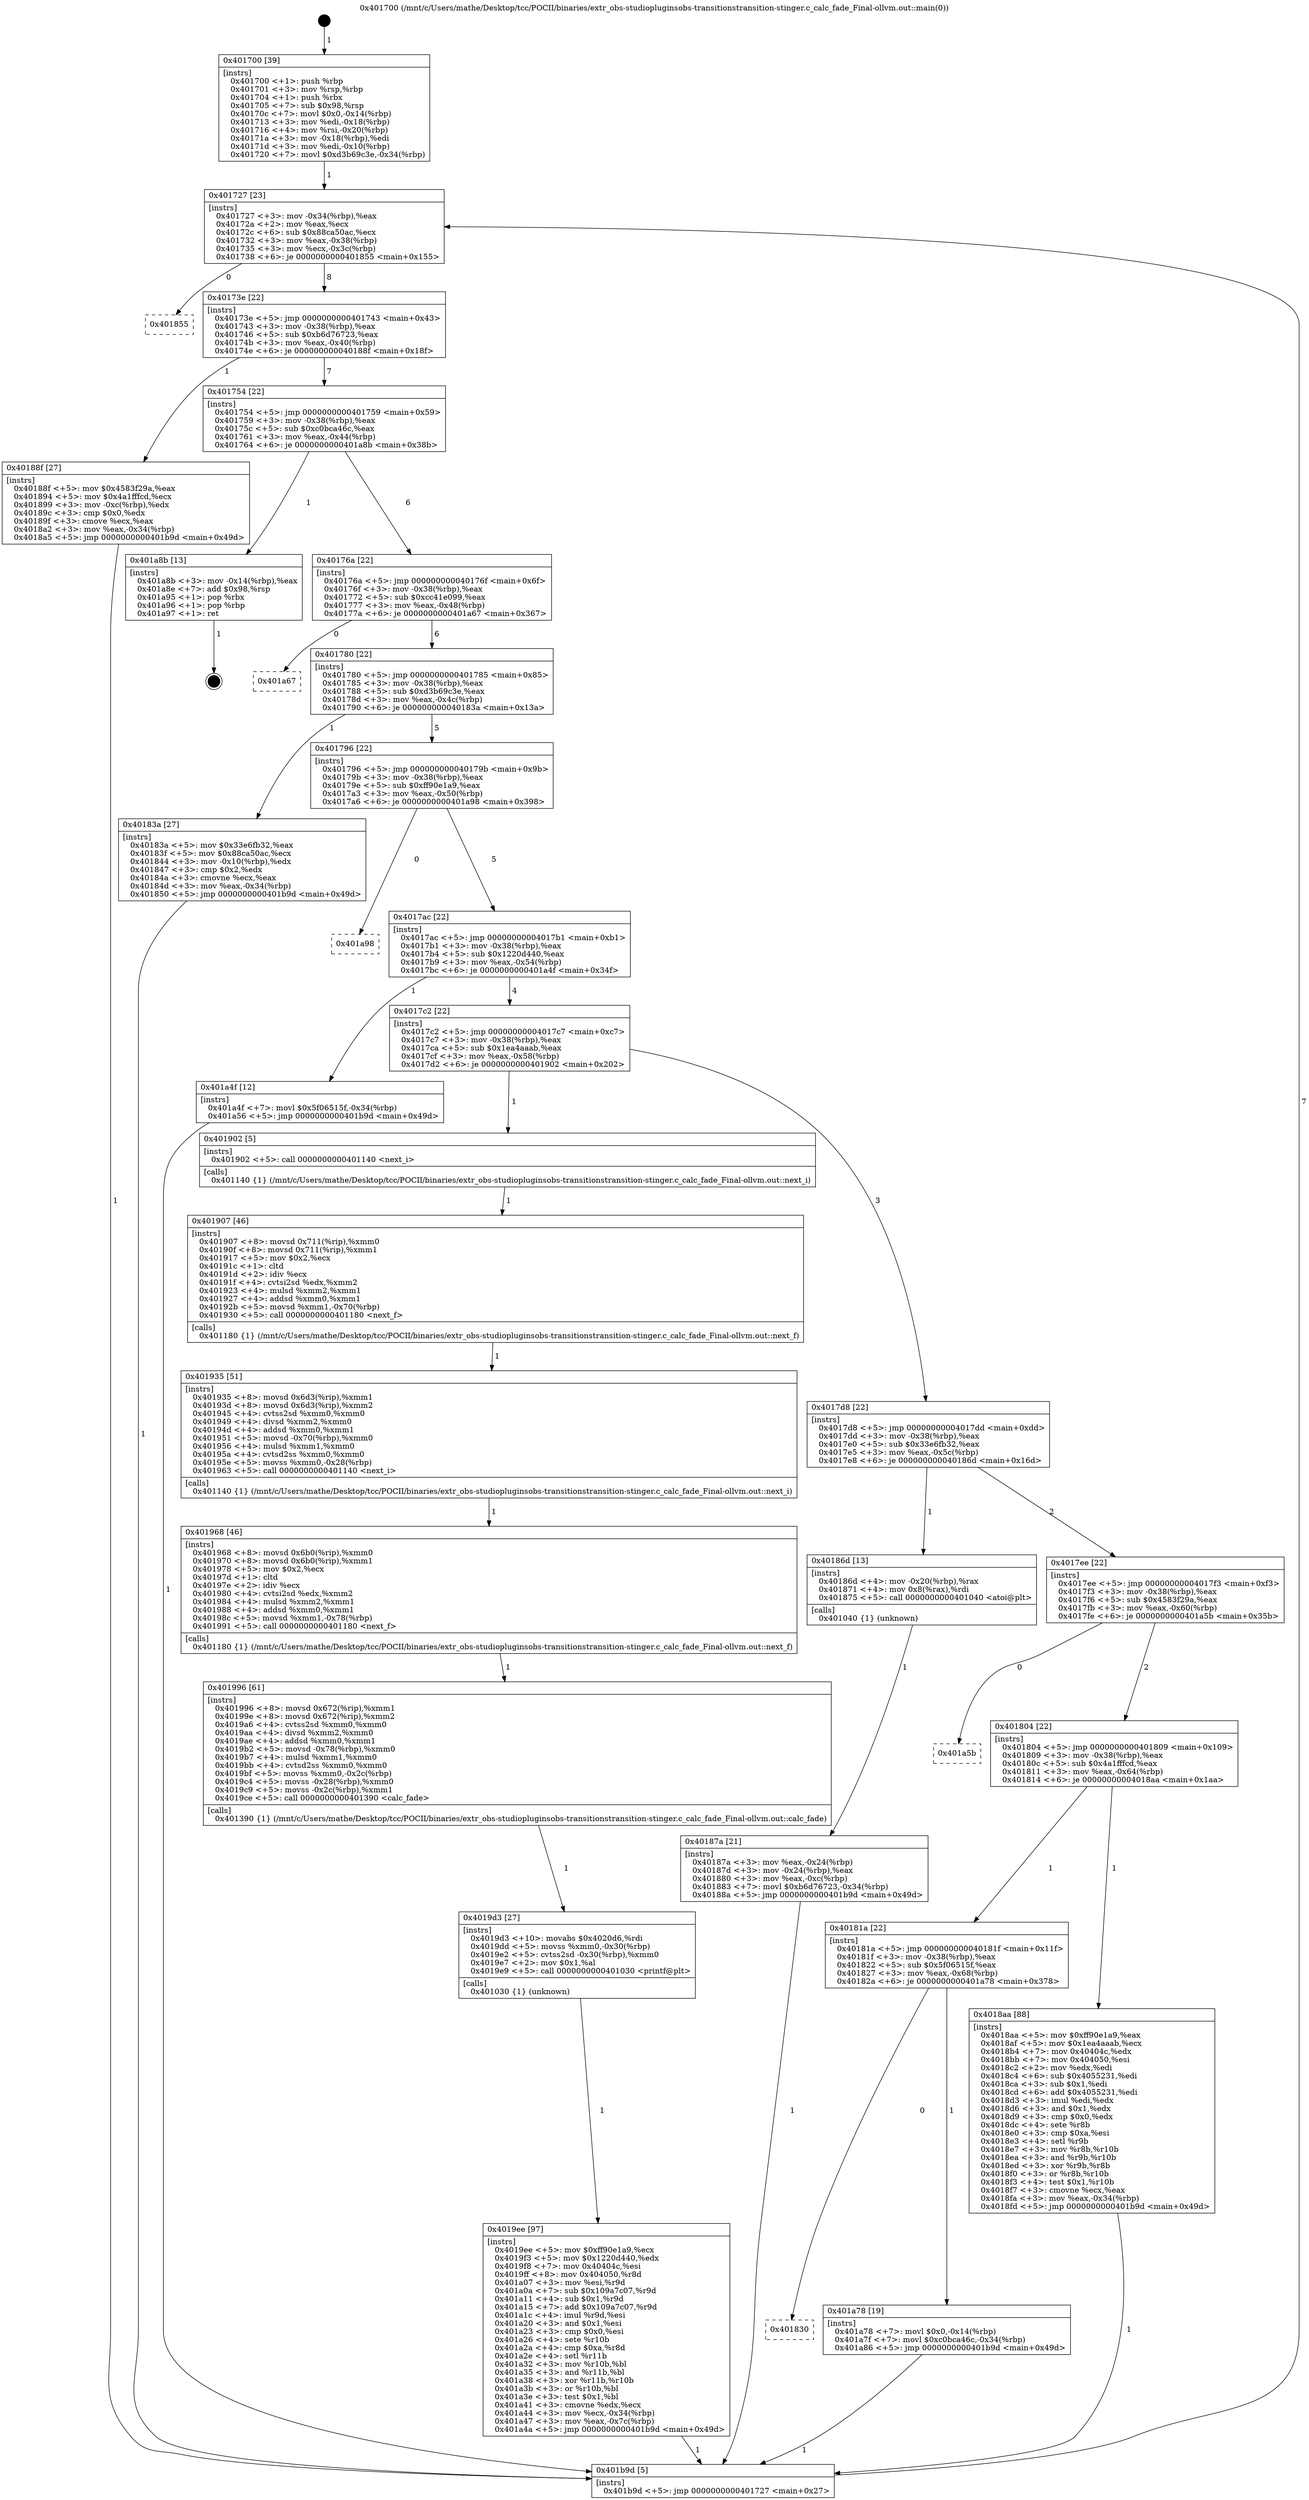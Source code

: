 digraph "0x401700" {
  label = "0x401700 (/mnt/c/Users/mathe/Desktop/tcc/POCII/binaries/extr_obs-studiopluginsobs-transitionstransition-stinger.c_calc_fade_Final-ollvm.out::main(0))"
  labelloc = "t"
  node[shape=record]

  Entry [label="",width=0.3,height=0.3,shape=circle,fillcolor=black,style=filled]
  "0x401727" [label="{
     0x401727 [23]\l
     | [instrs]\l
     &nbsp;&nbsp;0x401727 \<+3\>: mov -0x34(%rbp),%eax\l
     &nbsp;&nbsp;0x40172a \<+2\>: mov %eax,%ecx\l
     &nbsp;&nbsp;0x40172c \<+6\>: sub $0x88ca50ac,%ecx\l
     &nbsp;&nbsp;0x401732 \<+3\>: mov %eax,-0x38(%rbp)\l
     &nbsp;&nbsp;0x401735 \<+3\>: mov %ecx,-0x3c(%rbp)\l
     &nbsp;&nbsp;0x401738 \<+6\>: je 0000000000401855 \<main+0x155\>\l
  }"]
  "0x401855" [label="{
     0x401855\l
  }", style=dashed]
  "0x40173e" [label="{
     0x40173e [22]\l
     | [instrs]\l
     &nbsp;&nbsp;0x40173e \<+5\>: jmp 0000000000401743 \<main+0x43\>\l
     &nbsp;&nbsp;0x401743 \<+3\>: mov -0x38(%rbp),%eax\l
     &nbsp;&nbsp;0x401746 \<+5\>: sub $0xb6d76723,%eax\l
     &nbsp;&nbsp;0x40174b \<+3\>: mov %eax,-0x40(%rbp)\l
     &nbsp;&nbsp;0x40174e \<+6\>: je 000000000040188f \<main+0x18f\>\l
  }"]
  Exit [label="",width=0.3,height=0.3,shape=circle,fillcolor=black,style=filled,peripheries=2]
  "0x40188f" [label="{
     0x40188f [27]\l
     | [instrs]\l
     &nbsp;&nbsp;0x40188f \<+5\>: mov $0x4583f29a,%eax\l
     &nbsp;&nbsp;0x401894 \<+5\>: mov $0x4a1fffcd,%ecx\l
     &nbsp;&nbsp;0x401899 \<+3\>: mov -0xc(%rbp),%edx\l
     &nbsp;&nbsp;0x40189c \<+3\>: cmp $0x0,%edx\l
     &nbsp;&nbsp;0x40189f \<+3\>: cmove %ecx,%eax\l
     &nbsp;&nbsp;0x4018a2 \<+3\>: mov %eax,-0x34(%rbp)\l
     &nbsp;&nbsp;0x4018a5 \<+5\>: jmp 0000000000401b9d \<main+0x49d\>\l
  }"]
  "0x401754" [label="{
     0x401754 [22]\l
     | [instrs]\l
     &nbsp;&nbsp;0x401754 \<+5\>: jmp 0000000000401759 \<main+0x59\>\l
     &nbsp;&nbsp;0x401759 \<+3\>: mov -0x38(%rbp),%eax\l
     &nbsp;&nbsp;0x40175c \<+5\>: sub $0xc0bca46c,%eax\l
     &nbsp;&nbsp;0x401761 \<+3\>: mov %eax,-0x44(%rbp)\l
     &nbsp;&nbsp;0x401764 \<+6\>: je 0000000000401a8b \<main+0x38b\>\l
  }"]
  "0x401830" [label="{
     0x401830\l
  }", style=dashed]
  "0x401a8b" [label="{
     0x401a8b [13]\l
     | [instrs]\l
     &nbsp;&nbsp;0x401a8b \<+3\>: mov -0x14(%rbp),%eax\l
     &nbsp;&nbsp;0x401a8e \<+7\>: add $0x98,%rsp\l
     &nbsp;&nbsp;0x401a95 \<+1\>: pop %rbx\l
     &nbsp;&nbsp;0x401a96 \<+1\>: pop %rbp\l
     &nbsp;&nbsp;0x401a97 \<+1\>: ret\l
  }"]
  "0x40176a" [label="{
     0x40176a [22]\l
     | [instrs]\l
     &nbsp;&nbsp;0x40176a \<+5\>: jmp 000000000040176f \<main+0x6f\>\l
     &nbsp;&nbsp;0x40176f \<+3\>: mov -0x38(%rbp),%eax\l
     &nbsp;&nbsp;0x401772 \<+5\>: sub $0xcc41e099,%eax\l
     &nbsp;&nbsp;0x401777 \<+3\>: mov %eax,-0x48(%rbp)\l
     &nbsp;&nbsp;0x40177a \<+6\>: je 0000000000401a67 \<main+0x367\>\l
  }"]
  "0x401a78" [label="{
     0x401a78 [19]\l
     | [instrs]\l
     &nbsp;&nbsp;0x401a78 \<+7\>: movl $0x0,-0x14(%rbp)\l
     &nbsp;&nbsp;0x401a7f \<+7\>: movl $0xc0bca46c,-0x34(%rbp)\l
     &nbsp;&nbsp;0x401a86 \<+5\>: jmp 0000000000401b9d \<main+0x49d\>\l
  }"]
  "0x401a67" [label="{
     0x401a67\l
  }", style=dashed]
  "0x401780" [label="{
     0x401780 [22]\l
     | [instrs]\l
     &nbsp;&nbsp;0x401780 \<+5\>: jmp 0000000000401785 \<main+0x85\>\l
     &nbsp;&nbsp;0x401785 \<+3\>: mov -0x38(%rbp),%eax\l
     &nbsp;&nbsp;0x401788 \<+5\>: sub $0xd3b69c3e,%eax\l
     &nbsp;&nbsp;0x40178d \<+3\>: mov %eax,-0x4c(%rbp)\l
     &nbsp;&nbsp;0x401790 \<+6\>: je 000000000040183a \<main+0x13a\>\l
  }"]
  "0x4019ee" [label="{
     0x4019ee [97]\l
     | [instrs]\l
     &nbsp;&nbsp;0x4019ee \<+5\>: mov $0xff90e1a9,%ecx\l
     &nbsp;&nbsp;0x4019f3 \<+5\>: mov $0x1220d440,%edx\l
     &nbsp;&nbsp;0x4019f8 \<+7\>: mov 0x40404c,%esi\l
     &nbsp;&nbsp;0x4019ff \<+8\>: mov 0x404050,%r8d\l
     &nbsp;&nbsp;0x401a07 \<+3\>: mov %esi,%r9d\l
     &nbsp;&nbsp;0x401a0a \<+7\>: sub $0x109a7c07,%r9d\l
     &nbsp;&nbsp;0x401a11 \<+4\>: sub $0x1,%r9d\l
     &nbsp;&nbsp;0x401a15 \<+7\>: add $0x109a7c07,%r9d\l
     &nbsp;&nbsp;0x401a1c \<+4\>: imul %r9d,%esi\l
     &nbsp;&nbsp;0x401a20 \<+3\>: and $0x1,%esi\l
     &nbsp;&nbsp;0x401a23 \<+3\>: cmp $0x0,%esi\l
     &nbsp;&nbsp;0x401a26 \<+4\>: sete %r10b\l
     &nbsp;&nbsp;0x401a2a \<+4\>: cmp $0xa,%r8d\l
     &nbsp;&nbsp;0x401a2e \<+4\>: setl %r11b\l
     &nbsp;&nbsp;0x401a32 \<+3\>: mov %r10b,%bl\l
     &nbsp;&nbsp;0x401a35 \<+3\>: and %r11b,%bl\l
     &nbsp;&nbsp;0x401a38 \<+3\>: xor %r11b,%r10b\l
     &nbsp;&nbsp;0x401a3b \<+3\>: or %r10b,%bl\l
     &nbsp;&nbsp;0x401a3e \<+3\>: test $0x1,%bl\l
     &nbsp;&nbsp;0x401a41 \<+3\>: cmovne %edx,%ecx\l
     &nbsp;&nbsp;0x401a44 \<+3\>: mov %ecx,-0x34(%rbp)\l
     &nbsp;&nbsp;0x401a47 \<+3\>: mov %eax,-0x7c(%rbp)\l
     &nbsp;&nbsp;0x401a4a \<+5\>: jmp 0000000000401b9d \<main+0x49d\>\l
  }"]
  "0x40183a" [label="{
     0x40183a [27]\l
     | [instrs]\l
     &nbsp;&nbsp;0x40183a \<+5\>: mov $0x33e6fb32,%eax\l
     &nbsp;&nbsp;0x40183f \<+5\>: mov $0x88ca50ac,%ecx\l
     &nbsp;&nbsp;0x401844 \<+3\>: mov -0x10(%rbp),%edx\l
     &nbsp;&nbsp;0x401847 \<+3\>: cmp $0x2,%edx\l
     &nbsp;&nbsp;0x40184a \<+3\>: cmovne %ecx,%eax\l
     &nbsp;&nbsp;0x40184d \<+3\>: mov %eax,-0x34(%rbp)\l
     &nbsp;&nbsp;0x401850 \<+5\>: jmp 0000000000401b9d \<main+0x49d\>\l
  }"]
  "0x401796" [label="{
     0x401796 [22]\l
     | [instrs]\l
     &nbsp;&nbsp;0x401796 \<+5\>: jmp 000000000040179b \<main+0x9b\>\l
     &nbsp;&nbsp;0x40179b \<+3\>: mov -0x38(%rbp),%eax\l
     &nbsp;&nbsp;0x40179e \<+5\>: sub $0xff90e1a9,%eax\l
     &nbsp;&nbsp;0x4017a3 \<+3\>: mov %eax,-0x50(%rbp)\l
     &nbsp;&nbsp;0x4017a6 \<+6\>: je 0000000000401a98 \<main+0x398\>\l
  }"]
  "0x401b9d" [label="{
     0x401b9d [5]\l
     | [instrs]\l
     &nbsp;&nbsp;0x401b9d \<+5\>: jmp 0000000000401727 \<main+0x27\>\l
  }"]
  "0x401700" [label="{
     0x401700 [39]\l
     | [instrs]\l
     &nbsp;&nbsp;0x401700 \<+1\>: push %rbp\l
     &nbsp;&nbsp;0x401701 \<+3\>: mov %rsp,%rbp\l
     &nbsp;&nbsp;0x401704 \<+1\>: push %rbx\l
     &nbsp;&nbsp;0x401705 \<+7\>: sub $0x98,%rsp\l
     &nbsp;&nbsp;0x40170c \<+7\>: movl $0x0,-0x14(%rbp)\l
     &nbsp;&nbsp;0x401713 \<+3\>: mov %edi,-0x18(%rbp)\l
     &nbsp;&nbsp;0x401716 \<+4\>: mov %rsi,-0x20(%rbp)\l
     &nbsp;&nbsp;0x40171a \<+3\>: mov -0x18(%rbp),%edi\l
     &nbsp;&nbsp;0x40171d \<+3\>: mov %edi,-0x10(%rbp)\l
     &nbsp;&nbsp;0x401720 \<+7\>: movl $0xd3b69c3e,-0x34(%rbp)\l
  }"]
  "0x4019d3" [label="{
     0x4019d3 [27]\l
     | [instrs]\l
     &nbsp;&nbsp;0x4019d3 \<+10\>: movabs $0x4020d6,%rdi\l
     &nbsp;&nbsp;0x4019dd \<+5\>: movss %xmm0,-0x30(%rbp)\l
     &nbsp;&nbsp;0x4019e2 \<+5\>: cvtss2sd -0x30(%rbp),%xmm0\l
     &nbsp;&nbsp;0x4019e7 \<+2\>: mov $0x1,%al\l
     &nbsp;&nbsp;0x4019e9 \<+5\>: call 0000000000401030 \<printf@plt\>\l
     | [calls]\l
     &nbsp;&nbsp;0x401030 \{1\} (unknown)\l
  }"]
  "0x401a98" [label="{
     0x401a98\l
  }", style=dashed]
  "0x4017ac" [label="{
     0x4017ac [22]\l
     | [instrs]\l
     &nbsp;&nbsp;0x4017ac \<+5\>: jmp 00000000004017b1 \<main+0xb1\>\l
     &nbsp;&nbsp;0x4017b1 \<+3\>: mov -0x38(%rbp),%eax\l
     &nbsp;&nbsp;0x4017b4 \<+5\>: sub $0x1220d440,%eax\l
     &nbsp;&nbsp;0x4017b9 \<+3\>: mov %eax,-0x54(%rbp)\l
     &nbsp;&nbsp;0x4017bc \<+6\>: je 0000000000401a4f \<main+0x34f\>\l
  }"]
  "0x401996" [label="{
     0x401996 [61]\l
     | [instrs]\l
     &nbsp;&nbsp;0x401996 \<+8\>: movsd 0x672(%rip),%xmm1\l
     &nbsp;&nbsp;0x40199e \<+8\>: movsd 0x672(%rip),%xmm2\l
     &nbsp;&nbsp;0x4019a6 \<+4\>: cvtss2sd %xmm0,%xmm0\l
     &nbsp;&nbsp;0x4019aa \<+4\>: divsd %xmm2,%xmm0\l
     &nbsp;&nbsp;0x4019ae \<+4\>: addsd %xmm0,%xmm1\l
     &nbsp;&nbsp;0x4019b2 \<+5\>: movsd -0x78(%rbp),%xmm0\l
     &nbsp;&nbsp;0x4019b7 \<+4\>: mulsd %xmm1,%xmm0\l
     &nbsp;&nbsp;0x4019bb \<+4\>: cvtsd2ss %xmm0,%xmm0\l
     &nbsp;&nbsp;0x4019bf \<+5\>: movss %xmm0,-0x2c(%rbp)\l
     &nbsp;&nbsp;0x4019c4 \<+5\>: movss -0x28(%rbp),%xmm0\l
     &nbsp;&nbsp;0x4019c9 \<+5\>: movss -0x2c(%rbp),%xmm1\l
     &nbsp;&nbsp;0x4019ce \<+5\>: call 0000000000401390 \<calc_fade\>\l
     | [calls]\l
     &nbsp;&nbsp;0x401390 \{1\} (/mnt/c/Users/mathe/Desktop/tcc/POCII/binaries/extr_obs-studiopluginsobs-transitionstransition-stinger.c_calc_fade_Final-ollvm.out::calc_fade)\l
  }"]
  "0x401a4f" [label="{
     0x401a4f [12]\l
     | [instrs]\l
     &nbsp;&nbsp;0x401a4f \<+7\>: movl $0x5f06515f,-0x34(%rbp)\l
     &nbsp;&nbsp;0x401a56 \<+5\>: jmp 0000000000401b9d \<main+0x49d\>\l
  }"]
  "0x4017c2" [label="{
     0x4017c2 [22]\l
     | [instrs]\l
     &nbsp;&nbsp;0x4017c2 \<+5\>: jmp 00000000004017c7 \<main+0xc7\>\l
     &nbsp;&nbsp;0x4017c7 \<+3\>: mov -0x38(%rbp),%eax\l
     &nbsp;&nbsp;0x4017ca \<+5\>: sub $0x1ea4aaab,%eax\l
     &nbsp;&nbsp;0x4017cf \<+3\>: mov %eax,-0x58(%rbp)\l
     &nbsp;&nbsp;0x4017d2 \<+6\>: je 0000000000401902 \<main+0x202\>\l
  }"]
  "0x401968" [label="{
     0x401968 [46]\l
     | [instrs]\l
     &nbsp;&nbsp;0x401968 \<+8\>: movsd 0x6b0(%rip),%xmm0\l
     &nbsp;&nbsp;0x401970 \<+8\>: movsd 0x6b0(%rip),%xmm1\l
     &nbsp;&nbsp;0x401978 \<+5\>: mov $0x2,%ecx\l
     &nbsp;&nbsp;0x40197d \<+1\>: cltd\l
     &nbsp;&nbsp;0x40197e \<+2\>: idiv %ecx\l
     &nbsp;&nbsp;0x401980 \<+4\>: cvtsi2sd %edx,%xmm2\l
     &nbsp;&nbsp;0x401984 \<+4\>: mulsd %xmm2,%xmm1\l
     &nbsp;&nbsp;0x401988 \<+4\>: addsd %xmm0,%xmm1\l
     &nbsp;&nbsp;0x40198c \<+5\>: movsd %xmm1,-0x78(%rbp)\l
     &nbsp;&nbsp;0x401991 \<+5\>: call 0000000000401180 \<next_f\>\l
     | [calls]\l
     &nbsp;&nbsp;0x401180 \{1\} (/mnt/c/Users/mathe/Desktop/tcc/POCII/binaries/extr_obs-studiopluginsobs-transitionstransition-stinger.c_calc_fade_Final-ollvm.out::next_f)\l
  }"]
  "0x401902" [label="{
     0x401902 [5]\l
     | [instrs]\l
     &nbsp;&nbsp;0x401902 \<+5\>: call 0000000000401140 \<next_i\>\l
     | [calls]\l
     &nbsp;&nbsp;0x401140 \{1\} (/mnt/c/Users/mathe/Desktop/tcc/POCII/binaries/extr_obs-studiopluginsobs-transitionstransition-stinger.c_calc_fade_Final-ollvm.out::next_i)\l
  }"]
  "0x4017d8" [label="{
     0x4017d8 [22]\l
     | [instrs]\l
     &nbsp;&nbsp;0x4017d8 \<+5\>: jmp 00000000004017dd \<main+0xdd\>\l
     &nbsp;&nbsp;0x4017dd \<+3\>: mov -0x38(%rbp),%eax\l
     &nbsp;&nbsp;0x4017e0 \<+5\>: sub $0x33e6fb32,%eax\l
     &nbsp;&nbsp;0x4017e5 \<+3\>: mov %eax,-0x5c(%rbp)\l
     &nbsp;&nbsp;0x4017e8 \<+6\>: je 000000000040186d \<main+0x16d\>\l
  }"]
  "0x401935" [label="{
     0x401935 [51]\l
     | [instrs]\l
     &nbsp;&nbsp;0x401935 \<+8\>: movsd 0x6d3(%rip),%xmm1\l
     &nbsp;&nbsp;0x40193d \<+8\>: movsd 0x6d3(%rip),%xmm2\l
     &nbsp;&nbsp;0x401945 \<+4\>: cvtss2sd %xmm0,%xmm0\l
     &nbsp;&nbsp;0x401949 \<+4\>: divsd %xmm2,%xmm0\l
     &nbsp;&nbsp;0x40194d \<+4\>: addsd %xmm0,%xmm1\l
     &nbsp;&nbsp;0x401951 \<+5\>: movsd -0x70(%rbp),%xmm0\l
     &nbsp;&nbsp;0x401956 \<+4\>: mulsd %xmm1,%xmm0\l
     &nbsp;&nbsp;0x40195a \<+4\>: cvtsd2ss %xmm0,%xmm0\l
     &nbsp;&nbsp;0x40195e \<+5\>: movss %xmm0,-0x28(%rbp)\l
     &nbsp;&nbsp;0x401963 \<+5\>: call 0000000000401140 \<next_i\>\l
     | [calls]\l
     &nbsp;&nbsp;0x401140 \{1\} (/mnt/c/Users/mathe/Desktop/tcc/POCII/binaries/extr_obs-studiopluginsobs-transitionstransition-stinger.c_calc_fade_Final-ollvm.out::next_i)\l
  }"]
  "0x40186d" [label="{
     0x40186d [13]\l
     | [instrs]\l
     &nbsp;&nbsp;0x40186d \<+4\>: mov -0x20(%rbp),%rax\l
     &nbsp;&nbsp;0x401871 \<+4\>: mov 0x8(%rax),%rdi\l
     &nbsp;&nbsp;0x401875 \<+5\>: call 0000000000401040 \<atoi@plt\>\l
     | [calls]\l
     &nbsp;&nbsp;0x401040 \{1\} (unknown)\l
  }"]
  "0x4017ee" [label="{
     0x4017ee [22]\l
     | [instrs]\l
     &nbsp;&nbsp;0x4017ee \<+5\>: jmp 00000000004017f3 \<main+0xf3\>\l
     &nbsp;&nbsp;0x4017f3 \<+3\>: mov -0x38(%rbp),%eax\l
     &nbsp;&nbsp;0x4017f6 \<+5\>: sub $0x4583f29a,%eax\l
     &nbsp;&nbsp;0x4017fb \<+3\>: mov %eax,-0x60(%rbp)\l
     &nbsp;&nbsp;0x4017fe \<+6\>: je 0000000000401a5b \<main+0x35b\>\l
  }"]
  "0x40187a" [label="{
     0x40187a [21]\l
     | [instrs]\l
     &nbsp;&nbsp;0x40187a \<+3\>: mov %eax,-0x24(%rbp)\l
     &nbsp;&nbsp;0x40187d \<+3\>: mov -0x24(%rbp),%eax\l
     &nbsp;&nbsp;0x401880 \<+3\>: mov %eax,-0xc(%rbp)\l
     &nbsp;&nbsp;0x401883 \<+7\>: movl $0xb6d76723,-0x34(%rbp)\l
     &nbsp;&nbsp;0x40188a \<+5\>: jmp 0000000000401b9d \<main+0x49d\>\l
  }"]
  "0x401907" [label="{
     0x401907 [46]\l
     | [instrs]\l
     &nbsp;&nbsp;0x401907 \<+8\>: movsd 0x711(%rip),%xmm0\l
     &nbsp;&nbsp;0x40190f \<+8\>: movsd 0x711(%rip),%xmm1\l
     &nbsp;&nbsp;0x401917 \<+5\>: mov $0x2,%ecx\l
     &nbsp;&nbsp;0x40191c \<+1\>: cltd\l
     &nbsp;&nbsp;0x40191d \<+2\>: idiv %ecx\l
     &nbsp;&nbsp;0x40191f \<+4\>: cvtsi2sd %edx,%xmm2\l
     &nbsp;&nbsp;0x401923 \<+4\>: mulsd %xmm2,%xmm1\l
     &nbsp;&nbsp;0x401927 \<+4\>: addsd %xmm0,%xmm1\l
     &nbsp;&nbsp;0x40192b \<+5\>: movsd %xmm1,-0x70(%rbp)\l
     &nbsp;&nbsp;0x401930 \<+5\>: call 0000000000401180 \<next_f\>\l
     | [calls]\l
     &nbsp;&nbsp;0x401180 \{1\} (/mnt/c/Users/mathe/Desktop/tcc/POCII/binaries/extr_obs-studiopluginsobs-transitionstransition-stinger.c_calc_fade_Final-ollvm.out::next_f)\l
  }"]
  "0x401a5b" [label="{
     0x401a5b\l
  }", style=dashed]
  "0x401804" [label="{
     0x401804 [22]\l
     | [instrs]\l
     &nbsp;&nbsp;0x401804 \<+5\>: jmp 0000000000401809 \<main+0x109\>\l
     &nbsp;&nbsp;0x401809 \<+3\>: mov -0x38(%rbp),%eax\l
     &nbsp;&nbsp;0x40180c \<+5\>: sub $0x4a1fffcd,%eax\l
     &nbsp;&nbsp;0x401811 \<+3\>: mov %eax,-0x64(%rbp)\l
     &nbsp;&nbsp;0x401814 \<+6\>: je 00000000004018aa \<main+0x1aa\>\l
  }"]
  "0x40181a" [label="{
     0x40181a [22]\l
     | [instrs]\l
     &nbsp;&nbsp;0x40181a \<+5\>: jmp 000000000040181f \<main+0x11f\>\l
     &nbsp;&nbsp;0x40181f \<+3\>: mov -0x38(%rbp),%eax\l
     &nbsp;&nbsp;0x401822 \<+5\>: sub $0x5f06515f,%eax\l
     &nbsp;&nbsp;0x401827 \<+3\>: mov %eax,-0x68(%rbp)\l
     &nbsp;&nbsp;0x40182a \<+6\>: je 0000000000401a78 \<main+0x378\>\l
  }"]
  "0x4018aa" [label="{
     0x4018aa [88]\l
     | [instrs]\l
     &nbsp;&nbsp;0x4018aa \<+5\>: mov $0xff90e1a9,%eax\l
     &nbsp;&nbsp;0x4018af \<+5\>: mov $0x1ea4aaab,%ecx\l
     &nbsp;&nbsp;0x4018b4 \<+7\>: mov 0x40404c,%edx\l
     &nbsp;&nbsp;0x4018bb \<+7\>: mov 0x404050,%esi\l
     &nbsp;&nbsp;0x4018c2 \<+2\>: mov %edx,%edi\l
     &nbsp;&nbsp;0x4018c4 \<+6\>: sub $0x4055231,%edi\l
     &nbsp;&nbsp;0x4018ca \<+3\>: sub $0x1,%edi\l
     &nbsp;&nbsp;0x4018cd \<+6\>: add $0x4055231,%edi\l
     &nbsp;&nbsp;0x4018d3 \<+3\>: imul %edi,%edx\l
     &nbsp;&nbsp;0x4018d6 \<+3\>: and $0x1,%edx\l
     &nbsp;&nbsp;0x4018d9 \<+3\>: cmp $0x0,%edx\l
     &nbsp;&nbsp;0x4018dc \<+4\>: sete %r8b\l
     &nbsp;&nbsp;0x4018e0 \<+3\>: cmp $0xa,%esi\l
     &nbsp;&nbsp;0x4018e3 \<+4\>: setl %r9b\l
     &nbsp;&nbsp;0x4018e7 \<+3\>: mov %r8b,%r10b\l
     &nbsp;&nbsp;0x4018ea \<+3\>: and %r9b,%r10b\l
     &nbsp;&nbsp;0x4018ed \<+3\>: xor %r9b,%r8b\l
     &nbsp;&nbsp;0x4018f0 \<+3\>: or %r8b,%r10b\l
     &nbsp;&nbsp;0x4018f3 \<+4\>: test $0x1,%r10b\l
     &nbsp;&nbsp;0x4018f7 \<+3\>: cmovne %ecx,%eax\l
     &nbsp;&nbsp;0x4018fa \<+3\>: mov %eax,-0x34(%rbp)\l
     &nbsp;&nbsp;0x4018fd \<+5\>: jmp 0000000000401b9d \<main+0x49d\>\l
  }"]
  Entry -> "0x401700" [label=" 1"]
  "0x401727" -> "0x401855" [label=" 0"]
  "0x401727" -> "0x40173e" [label=" 8"]
  "0x401a8b" -> Exit [label=" 1"]
  "0x40173e" -> "0x40188f" [label=" 1"]
  "0x40173e" -> "0x401754" [label=" 7"]
  "0x401a78" -> "0x401b9d" [label=" 1"]
  "0x401754" -> "0x401a8b" [label=" 1"]
  "0x401754" -> "0x40176a" [label=" 6"]
  "0x40181a" -> "0x401830" [label=" 0"]
  "0x40176a" -> "0x401a67" [label=" 0"]
  "0x40176a" -> "0x401780" [label=" 6"]
  "0x40181a" -> "0x401a78" [label=" 1"]
  "0x401780" -> "0x40183a" [label=" 1"]
  "0x401780" -> "0x401796" [label=" 5"]
  "0x40183a" -> "0x401b9d" [label=" 1"]
  "0x401700" -> "0x401727" [label=" 1"]
  "0x401b9d" -> "0x401727" [label=" 7"]
  "0x401a4f" -> "0x401b9d" [label=" 1"]
  "0x401796" -> "0x401a98" [label=" 0"]
  "0x401796" -> "0x4017ac" [label=" 5"]
  "0x4019ee" -> "0x401b9d" [label=" 1"]
  "0x4017ac" -> "0x401a4f" [label=" 1"]
  "0x4017ac" -> "0x4017c2" [label=" 4"]
  "0x4019d3" -> "0x4019ee" [label=" 1"]
  "0x4017c2" -> "0x401902" [label=" 1"]
  "0x4017c2" -> "0x4017d8" [label=" 3"]
  "0x401996" -> "0x4019d3" [label=" 1"]
  "0x4017d8" -> "0x40186d" [label=" 1"]
  "0x4017d8" -> "0x4017ee" [label=" 2"]
  "0x40186d" -> "0x40187a" [label=" 1"]
  "0x40187a" -> "0x401b9d" [label=" 1"]
  "0x40188f" -> "0x401b9d" [label=" 1"]
  "0x401968" -> "0x401996" [label=" 1"]
  "0x4017ee" -> "0x401a5b" [label=" 0"]
  "0x4017ee" -> "0x401804" [label=" 2"]
  "0x401935" -> "0x401968" [label=" 1"]
  "0x401804" -> "0x4018aa" [label=" 1"]
  "0x401804" -> "0x40181a" [label=" 1"]
  "0x4018aa" -> "0x401b9d" [label=" 1"]
  "0x401902" -> "0x401907" [label=" 1"]
  "0x401907" -> "0x401935" [label=" 1"]
}
